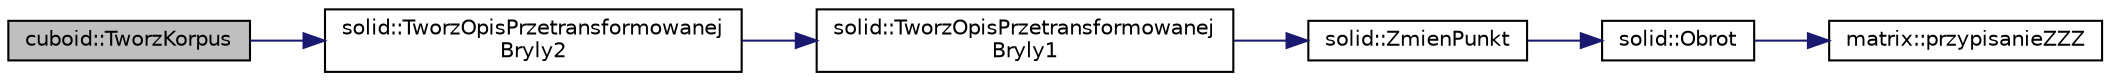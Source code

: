 digraph "cuboid::TworzKorpus"
{
 // LATEX_PDF_SIZE
  edge [fontname="Helvetica",fontsize="10",labelfontname="Helvetica",labelfontsize="10"];
  node [fontname="Helvetica",fontsize="10",shape=record];
  rankdir="LR";
  Node1 [label="cuboid::TworzKorpus",height=0.2,width=0.4,color="black", fillcolor="grey75", style="filled", fontcolor="black",tooltip="Function that creates body of a drone."];
  Node1 -> Node2 [color="midnightblue",fontsize="10",style="solid",fontname="Helvetica"];
  Node2 [label="solid::TworzOpisPrzetransformowanej\lBryly2",height=0.2,width=0.4,color="black", fillcolor="white", style="filled",URL="$classsolid.html#a1b906608160300ab398231c3194b9c10",tooltip="Function resposible for proper inter-file savenigs."];
  Node2 -> Node3 [color="midnightblue",fontsize="10",style="solid",fontname="Helvetica"];
  Node3 [label="solid::TworzOpisPrzetransformowanej\lBryly1",height=0.2,width=0.4,color="black", fillcolor="white", style="filled",URL="$classsolid.html#aea0dd59903a371c3d277e013d27e467b",tooltip="Function that saves transformed pionts to a file."];
  Node3 -> Node4 [color="midnightblue",fontsize="10",style="solid",fontname="Helvetica"];
  Node4 [label="solid::ZmienPunkt",height=0.2,width=0.4,color="black", fillcolor="white", style="filled",URL="$classsolid.html#a362fd944f44b271a035d1a773c0d8807",tooltip="Function that change (truns and moves) a single point by given angle and translation."];
  Node4 -> Node5 [color="midnightblue",fontsize="10",style="solid",fontname="Helvetica"];
  Node5 [label="solid::Obrot",height=0.2,width=0.4,color="black", fillcolor="white", style="filled",URL="$classsolid.html#a1df6aa4cd4830083477bb65a0760a750",tooltip="Function that change (turns) a single point coordinates by given angle."];
  Node5 -> Node6 [color="midnightblue",fontsize="10",style="solid",fontname="Helvetica"];
  Node6 [label="matrix::przypisanieZZZ",height=0.2,width=0.4,color="black", fillcolor="white", style="filled",URL="$classmatrix.html#a3c54b84198b67754aa9c65d534ddbc3f",tooltip="Delkaracje funkcji."];
}
